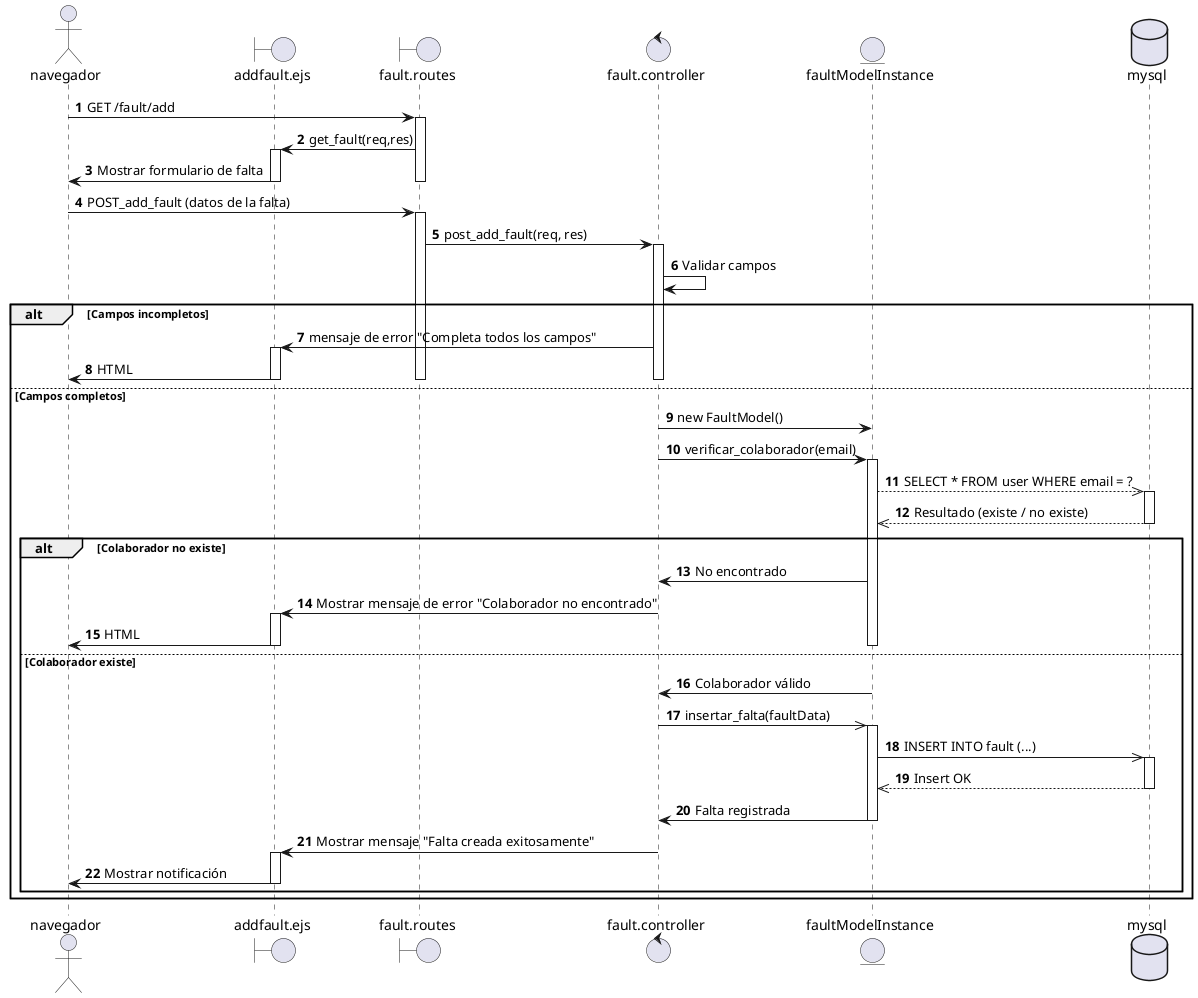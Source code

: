 con alt:

@startuml
actor navegador
boundary addfault.ejs
boundary fault.routes
control fault.controller
entity faultModelInstance
database mysql

autonumber
' Inicio del flujo
navegador -> fault.routes : GET /fault/add
activate fault.routes

fault.routes -> addfault.ejs : get_fault(req,res)
activate addfault.ejs
addfault.ejs -> navegador : Mostrar formulario de falta
deactivate addfault.ejs
deactivate fault.routes

' Envío de datos de la falta
navegador -> fault.routes : POST_add_fault (datos de la falta)
activate fault.routes

fault.routes -> fault.controller : post_add_fault(req, res)
activate fault.controller

' Validación de campos
fault.controller -> fault.controller : Validar campos

alt Campos incompletos
    fault.controller -> addfault.ejs : mensaje de error "Completa todos los campos"
    activate addfault.ejs
    addfault.ejs -> navegador : HTML
    deactivate addfault.ejs
    deactivate fault.controller
    deactivate fault.routes

else Campos completos
    ' Crear instancia del modelo
    fault.controller -> faultModelInstance : new FaultModel()

    ' Verificar si el colaborador existe
    fault.controller -> faultModelInstance : verificar_colaborador(email)
    activate faultModelInstance

    faultModelInstance -->> mysql : SELECT * FROM user WHERE email = ?
    activate mysql
    mysql -->> faultModelInstance : Resultado (existe / no existe)
    deactivate mysql

    alt Colaborador no existe
        faultModelInstance -> fault.controller : No encontrado
        fault.controller -> addfault.ejs : Mostrar mensaje de error "Colaborador no encontrado"
        activate addfault.ejs
        addfault.ejs -> navegador : HTML
        deactivate addfault.ejs
        deactivate faultModelInstance
        deactivate fault.controller
        deactivate fault.routes

    else Colaborador existe
        faultModelInstance -> fault.controller : Colaborador válido
        deactivate faultModelInstance

        ' Insertar la falta usando la instancia
        fault.controller ->> faultModelInstance : insertar_falta(faultData)
        activate faultModelInstance

        faultModelInstance ->> mysql : INSERT INTO fault (...)
        activate mysql
        mysql -->> faultModelInstance : Insert OK
        deactivate mysql
        faultModelInstance -> fault.controller : Falta registrada
        deactivate faultModelInstance

        ' Notificación de éxito
        fault.controller -> addfault.ejs : Mostrar mensaje "Falta creada exitosamente"
        activate addfault.ejs
        addfault.ejs -> navegador : Mostrar notificación
        deactivate addfault.ejs
        deactivate fault.controller
        deactivate fault.routes
    end
end
@enduml



------------------------------------------------------------------------------------------------
sin alt:

@startuml
actor navegador
boundary addfault.ejs
boundary fault.routes
control fault.controller
entity faultModelInstance
database mysql

autonumber
' Inicio del flujo
navegador -> fault.routes : GET /fault/add
activate fault.routes

fault.routes -> fault.controller: get_fault(req, res)
activate fault.controller
deactivate fault.routes

fault.controller -> addfault.ejs: render(addfault)
deactivate fault.controller
activate addfault.ejs

addfault.ejs -> navegador : Mostrar formulario de falta
deactivate addfault.ejs
activate navegador

' Envío de datos de la falta
navegador -> fault.routes : POST /fault/add (datos de la falta)
deactivate navegador
activate fault.routes

fault.routes -> fault.controller : post_add_fault(req, res)
deactivate fault.routes
activate fault.controller

' Se crea la instancia del modelo
fault.controller -> faultModelInstance : new FaultModel()

' Insertar la falta usando la instancia
fault.controller ->> faultModelInstance : insertar_falta(faultData)
activate faultModelInstance

faultModelInstance ->> mysql : INSERT INTO fault (...)
activate mysql
mysql -->> faultModelInstance : Insert OK
deactivate mysql
faultModelInstance -->> fault.controller : Falta registrada
deactivate faultModelInstance

' Notificación de éxito
fault.controller -> addfault.ejs : Mostrar mensaje "Falta creada exitosamente"
activate addfault.ejs
activate navegador
addfault.ejs -> navegador : Mostrar notificación
deactivate navegador
deactivate addfault.ejs
deactivate fault.controller
deactivate fault.routes
@enduml
